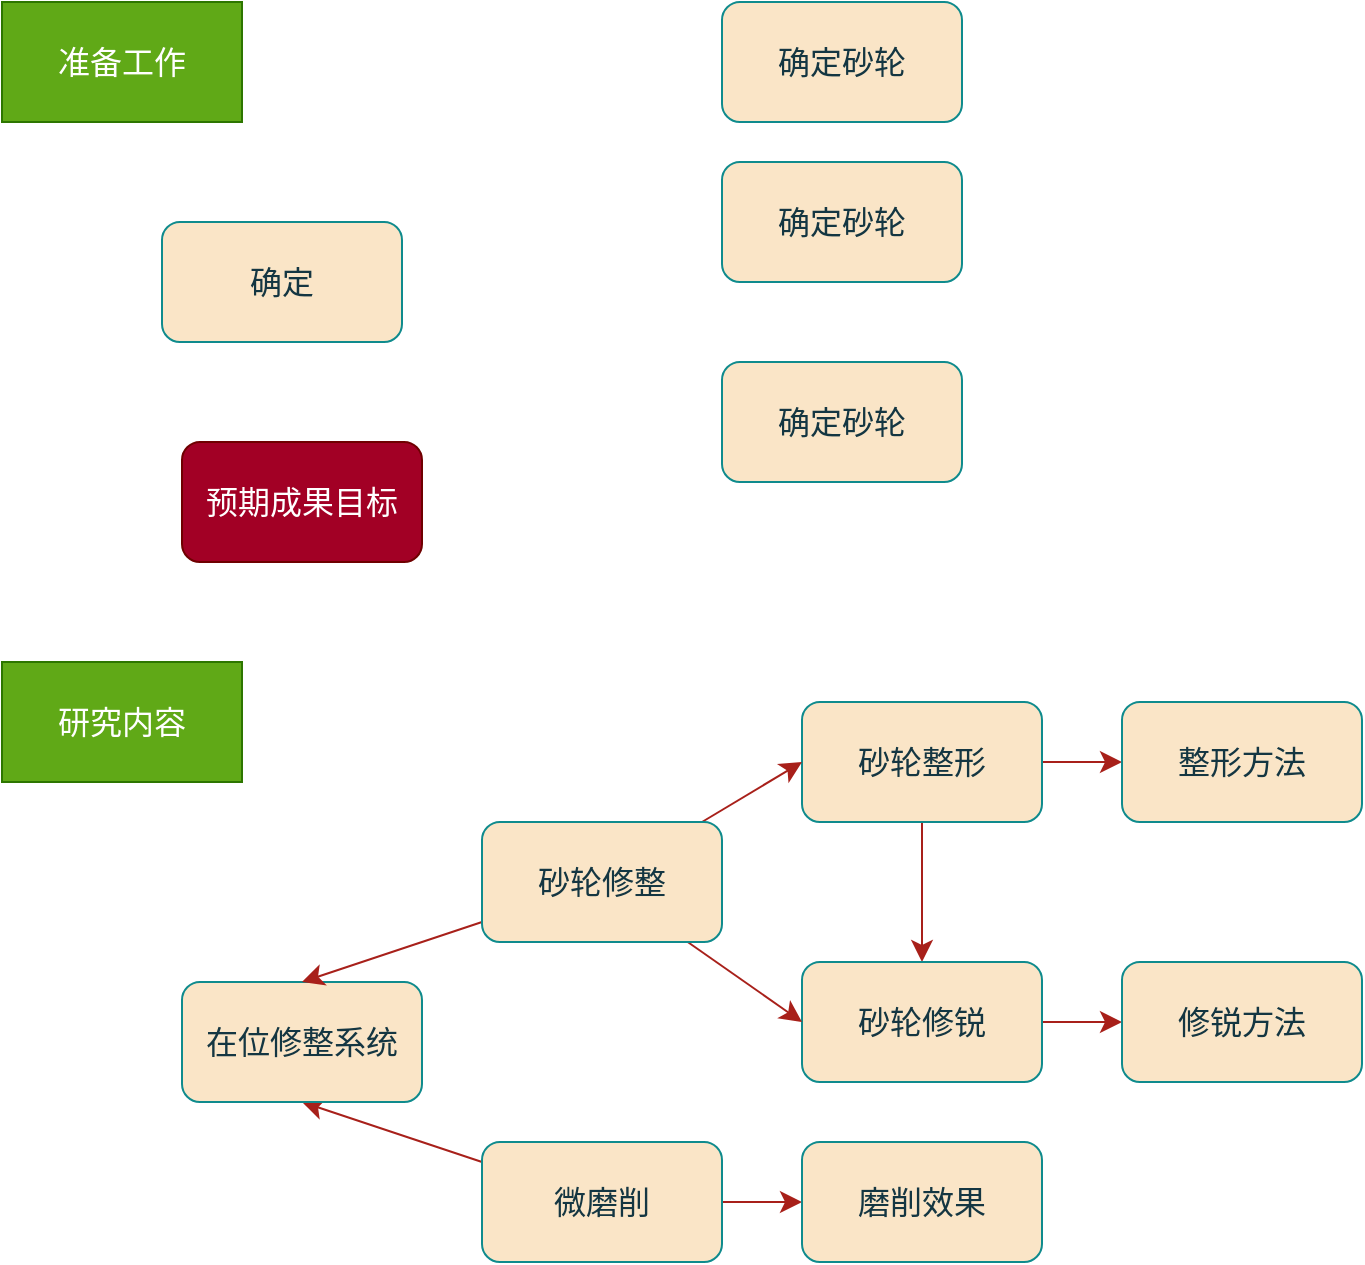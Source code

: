 <mxfile version="28.2.4">
  <diagram id="C5RBs43oDa-KdzZeNtuy" name="Page-1">
    <mxGraphModel dx="677" dy="457" grid="1" gridSize="10" guides="1" tooltips="1" connect="1" arrows="1" fold="1" page="1" pageScale="1" pageWidth="1920" pageHeight="1200" math="0" shadow="0">
      <root>
        <object label="" id="WIyWlLk6GJQsqaUBKTNV-0">
          <mxCell />
        </object>
        <mxCell id="WIyWlLk6GJQsqaUBKTNV-1" parent="WIyWlLk6GJQsqaUBKTNV-0" />
        <mxCell id="7HgC23ZyDXRJHsqai-rV-10" value="" style="edgeStyle=none;curved=1;rounded=0;orthogonalLoop=1;jettySize=auto;html=1;strokeColor=#A8201A;fontSize=12;fontColor=#143642;startSize=8;endSize=8;fillColor=#FAE5C7;" edge="1" parent="WIyWlLk6GJQsqaUBKTNV-1" source="7HgC23ZyDXRJHsqai-rV-0" target="7HgC23ZyDXRJHsqai-rV-9">
          <mxGeometry relative="1" as="geometry" />
        </mxCell>
        <mxCell id="7HgC23ZyDXRJHsqai-rV-36" style="edgeStyle=none;curved=1;rounded=0;orthogonalLoop=1;jettySize=auto;html=1;entryX=0.5;entryY=1;entryDx=0;entryDy=0;strokeColor=#A8201A;fontFamily=Helvetica;fontSize=12;fontColor=#143642;labelBackgroundColor=none;startSize=8;endSize=8;fillColor=#FAE5C7;" edge="1" parent="WIyWlLk6GJQsqaUBKTNV-1" source="7HgC23ZyDXRJHsqai-rV-0" target="7HgC23ZyDXRJHsqai-rV-22">
          <mxGeometry relative="1" as="geometry" />
        </mxCell>
        <mxCell id="7HgC23ZyDXRJHsqai-rV-0" value="&lt;font data-font-src=&quot;https://fonts.googleapis.com/css?family=%E9%BB%91%E4%BD%93&quot; face=&quot;黑体&quot; style=&quot;font-size: 16px;&quot;&gt;微磨削&lt;/font&gt;" style="rounded=1;whiteSpace=wrap;html=1;labelBackgroundColor=none;fillColor=#FAE5C7;strokeColor=#0F8B8D;fontColor=#143642;" vertex="1" parent="WIyWlLk6GJQsqaUBKTNV-1">
          <mxGeometry x="280" y="610" width="120" height="60" as="geometry" />
        </mxCell>
        <mxCell id="7HgC23ZyDXRJHsqai-rV-4" value="" style="edgeStyle=none;curved=1;rounded=0;orthogonalLoop=1;jettySize=auto;html=1;strokeColor=#A8201A;fontSize=12;fontColor=#143642;startSize=8;endSize=8;fillColor=#FAE5C7;" edge="1" parent="WIyWlLk6GJQsqaUBKTNV-1" source="7HgC23ZyDXRJHsqai-rV-1" target="7HgC23ZyDXRJHsqai-rV-3">
          <mxGeometry relative="1" as="geometry" />
        </mxCell>
        <mxCell id="7HgC23ZyDXRJHsqai-rV-29" value="" style="edgeStyle=none;curved=1;rounded=0;orthogonalLoop=1;jettySize=auto;html=1;strokeColor=#A8201A;fontFamily=Helvetica;fontSize=12;fontColor=#143642;labelBackgroundColor=none;startSize=8;endSize=8;fillColor=#FAE5C7;" edge="1" parent="WIyWlLk6GJQsqaUBKTNV-1" source="7HgC23ZyDXRJHsqai-rV-1" target="7HgC23ZyDXRJHsqai-rV-20">
          <mxGeometry relative="1" as="geometry" />
        </mxCell>
        <mxCell id="7HgC23ZyDXRJHsqai-rV-1" value="&lt;font style=&quot;font-size: 16px;&quot;&gt;砂轮整形&lt;/font&gt;" style="rounded=1;whiteSpace=wrap;html=1;fillColor=#FAE5C7;strokeColor=#0F8B8D;fontColor=#143642;labelBackgroundColor=none;" vertex="1" parent="WIyWlLk6GJQsqaUBKTNV-1">
          <mxGeometry x="440" y="390" width="120" height="60" as="geometry" />
        </mxCell>
        <mxCell id="7HgC23ZyDXRJHsqai-rV-30" value="" style="edgeStyle=none;curved=1;rounded=0;orthogonalLoop=1;jettySize=auto;html=1;strokeColor=#A8201A;fontFamily=Helvetica;fontSize=12;fontColor=#143642;labelBackgroundColor=none;startSize=8;endSize=8;fillColor=#FAE5C7;" edge="1" parent="WIyWlLk6GJQsqaUBKTNV-1" source="7HgC23ZyDXRJHsqai-rV-3" target="7HgC23ZyDXRJHsqai-rV-21">
          <mxGeometry relative="1" as="geometry" />
        </mxCell>
        <mxCell id="7HgC23ZyDXRJHsqai-rV-3" value="&lt;font style=&quot;font-size: 16px;&quot;&gt;砂轮修锐&lt;/font&gt;" style="whiteSpace=wrap;html=1;fillColor=#FAE5C7;strokeColor=#0F8B8D;fontColor=#143642;rounded=1;labelBackgroundColor=none;" vertex="1" parent="WIyWlLk6GJQsqaUBKTNV-1">
          <mxGeometry x="440" y="520" width="120" height="60" as="geometry" />
        </mxCell>
        <mxCell id="7HgC23ZyDXRJHsqai-rV-5" value="&lt;font style=&quot;font-size: 16px;&quot;&gt;确定砂轮&lt;/font&gt;" style="whiteSpace=wrap;html=1;fillColor=#FAE5C7;strokeColor=#0F8B8D;fontColor=#143642;rounded=1;labelBackgroundColor=none;" vertex="1" parent="WIyWlLk6GJQsqaUBKTNV-1">
          <mxGeometry x="400" y="40" width="120" height="60" as="geometry" />
        </mxCell>
        <mxCell id="7HgC23ZyDXRJHsqai-rV-9" value="&lt;font style=&quot;font-size: 16px;&quot;&gt;磨削效果&lt;/font&gt;" style="whiteSpace=wrap;html=1;fillColor=#FAE5C7;strokeColor=#0F8B8D;fontColor=#143642;rounded=1;labelBackgroundColor=none;align=center;verticalAlign=middle;fontFamily=Helvetica;fontSize=12;" vertex="1" parent="WIyWlLk6GJQsqaUBKTNV-1">
          <mxGeometry x="440" y="610" width="120" height="60" as="geometry" />
        </mxCell>
        <mxCell id="7HgC23ZyDXRJHsqai-rV-12" value="&lt;font style=&quot;font-size: 16px;&quot;&gt;准备工作&lt;/font&gt;" style="rounded=0;whiteSpace=wrap;html=1;strokeColor=#2D7600;fontColor=#ffffff;fillColor=#60a917;" vertex="1" parent="WIyWlLk6GJQsqaUBKTNV-1">
          <mxGeometry x="40" y="40" width="120" height="60" as="geometry" />
        </mxCell>
        <mxCell id="7HgC23ZyDXRJHsqai-rV-13" value="&lt;font style=&quot;font-size: 16px;&quot;&gt;确定&lt;/font&gt;" style="whiteSpace=wrap;html=1;fillColor=#FAE5C7;strokeColor=#0F8B8D;fontColor=#143642;rounded=1;labelBackgroundColor=none;" vertex="1" parent="WIyWlLk6GJQsqaUBKTNV-1">
          <mxGeometry x="120" y="150" width="120" height="60" as="geometry" />
        </mxCell>
        <mxCell id="7HgC23ZyDXRJHsqai-rV-14" value="&lt;font style=&quot;font-size: 16px;&quot;&gt;预期成果目标&lt;/font&gt;" style="whiteSpace=wrap;html=1;fillColor=#a20025;strokeColor=#6F0000;fontColor=#ffffff;rounded=1;labelBackgroundColor=none;" vertex="1" parent="WIyWlLk6GJQsqaUBKTNV-1">
          <mxGeometry x="130" y="260" width="120" height="60" as="geometry" />
        </mxCell>
        <mxCell id="7HgC23ZyDXRJHsqai-rV-16" value="&lt;font style=&quot;font-size: 16px;&quot;&gt;研究内容&lt;/font&gt;" style="rounded=0;whiteSpace=wrap;html=1;strokeColor=#2D7600;fontColor=#ffffff;fillColor=#60a917;" vertex="1" parent="WIyWlLk6GJQsqaUBKTNV-1">
          <mxGeometry x="40" y="370" width="120" height="60" as="geometry" />
        </mxCell>
        <mxCell id="7HgC23ZyDXRJHsqai-rV-20" value="&lt;font style=&quot;font-size: 16px;&quot;&gt;整形方法&lt;/font&gt;" style="rounded=1;whiteSpace=wrap;html=1;fillColor=#FAE5C7;strokeColor=#0F8B8D;fontColor=#143642;labelBackgroundColor=none;" vertex="1" parent="WIyWlLk6GJQsqaUBKTNV-1">
          <mxGeometry x="600" y="390" width="120" height="60" as="geometry" />
        </mxCell>
        <mxCell id="7HgC23ZyDXRJHsqai-rV-21" value="&lt;font style=&quot;font-size: 16px;&quot;&gt;修锐方法&lt;/font&gt;" style="rounded=1;whiteSpace=wrap;html=1;fillColor=#FAE5C7;strokeColor=#0F8B8D;fontColor=#143642;labelBackgroundColor=none;" vertex="1" parent="WIyWlLk6GJQsqaUBKTNV-1">
          <mxGeometry x="600" y="520" width="120" height="60" as="geometry" />
        </mxCell>
        <mxCell id="7HgC23ZyDXRJHsqai-rV-22" value="&lt;span style=&quot;font-size: 16px;&quot;&gt;在位修整系统&lt;/span&gt;" style="rounded=1;whiteSpace=wrap;html=1;fillColor=#FAE5C7;strokeColor=#0F8B8D;fontColor=#143642;labelBackgroundColor=none;" vertex="1" parent="WIyWlLk6GJQsqaUBKTNV-1">
          <mxGeometry x="130" y="530" width="120" height="60" as="geometry" />
        </mxCell>
        <mxCell id="7HgC23ZyDXRJHsqai-rV-31" style="edgeStyle=none;curved=1;rounded=0;orthogonalLoop=1;jettySize=auto;html=1;entryX=0;entryY=0.5;entryDx=0;entryDy=0;strokeColor=#A8201A;fontFamily=Helvetica;fontSize=12;fontColor=#143642;labelBackgroundColor=none;startSize=8;endSize=8;fillColor=#FAE5C7;" edge="1" parent="WIyWlLk6GJQsqaUBKTNV-1" source="7HgC23ZyDXRJHsqai-rV-28" target="7HgC23ZyDXRJHsqai-rV-1">
          <mxGeometry relative="1" as="geometry" />
        </mxCell>
        <mxCell id="7HgC23ZyDXRJHsqai-rV-32" style="edgeStyle=none;curved=1;rounded=0;orthogonalLoop=1;jettySize=auto;html=1;entryX=0;entryY=0.5;entryDx=0;entryDy=0;strokeColor=#A8201A;fontFamily=Helvetica;fontSize=12;fontColor=#143642;labelBackgroundColor=none;startSize=8;endSize=8;fillColor=#FAE5C7;" edge="1" parent="WIyWlLk6GJQsqaUBKTNV-1" source="7HgC23ZyDXRJHsqai-rV-28" target="7HgC23ZyDXRJHsqai-rV-3">
          <mxGeometry relative="1" as="geometry" />
        </mxCell>
        <mxCell id="7HgC23ZyDXRJHsqai-rV-35" style="edgeStyle=none;curved=1;rounded=0;orthogonalLoop=1;jettySize=auto;html=1;entryX=0.5;entryY=0;entryDx=0;entryDy=0;strokeColor=#A8201A;fontFamily=Helvetica;fontSize=12;fontColor=#143642;labelBackgroundColor=none;startSize=8;endSize=8;fillColor=#FAE5C7;" edge="1" parent="WIyWlLk6GJQsqaUBKTNV-1" source="7HgC23ZyDXRJHsqai-rV-28" target="7HgC23ZyDXRJHsqai-rV-22">
          <mxGeometry relative="1" as="geometry" />
        </mxCell>
        <mxCell id="7HgC23ZyDXRJHsqai-rV-28" value="&lt;font data-font-src=&quot;https://fonts.googleapis.com/css?family=%E9%BB%91%E4%BD%93&quot; face=&quot;黑体&quot; style=&quot;font-size: 16px;&quot;&gt;砂轮修整&lt;/font&gt;" style="rounded=1;whiteSpace=wrap;html=1;labelBackgroundColor=none;fillColor=#FAE5C7;strokeColor=#0F8B8D;fontColor=#143642;" vertex="1" parent="WIyWlLk6GJQsqaUBKTNV-1">
          <mxGeometry x="280" y="450" width="120" height="60" as="geometry" />
        </mxCell>
        <mxCell id="7HgC23ZyDXRJHsqai-rV-37" value="&lt;font style=&quot;font-size: 16px;&quot;&gt;确定砂轮&lt;/font&gt;" style="whiteSpace=wrap;html=1;fillColor=#FAE5C7;strokeColor=#0F8B8D;fontColor=#143642;rounded=1;labelBackgroundColor=none;" vertex="1" parent="WIyWlLk6GJQsqaUBKTNV-1">
          <mxGeometry x="400" y="120" width="120" height="60" as="geometry" />
        </mxCell>
        <mxCell id="7HgC23ZyDXRJHsqai-rV-38" value="&lt;font style=&quot;font-size: 16px;&quot;&gt;确定砂轮&lt;/font&gt;" style="whiteSpace=wrap;html=1;fillColor=#FAE5C7;strokeColor=#0F8B8D;fontColor=#143642;rounded=1;labelBackgroundColor=none;" vertex="1" parent="WIyWlLk6GJQsqaUBKTNV-1">
          <mxGeometry x="400" y="220" width="120" height="60" as="geometry" />
        </mxCell>
      </root>
    </mxGraphModel>
  </diagram>
</mxfile>
